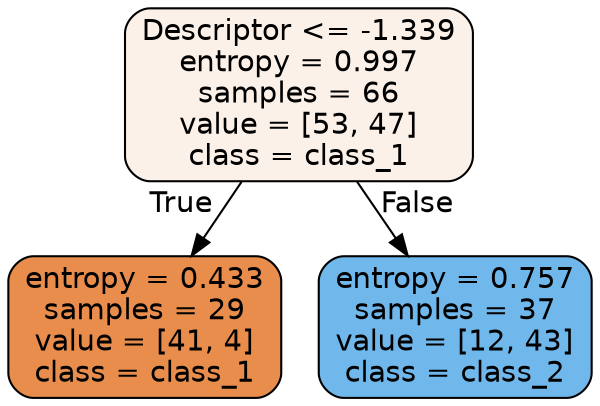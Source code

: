 digraph Tree {
node [shape=box, style="filled, rounded", color="black", fontname="helvetica"] ;
edge [fontname="helvetica"] ;
0 [label="Descriptor <= -1.339\nentropy = 0.997\nsamples = 66\nvalue = [53, 47]\nclass = class_1", fillcolor="#fcf1e9"] ;
1 [label="entropy = 0.433\nsamples = 29\nvalue = [41, 4]\nclass = class_1", fillcolor="#e88d4c"] ;
0 -> 1 [labeldistance=2.5, labelangle=45, headlabel="True"] ;
2 [label="entropy = 0.757\nsamples = 37\nvalue = [12, 43]\nclass = class_2", fillcolor="#70b8ec"] ;
0 -> 2 [labeldistance=2.5, labelangle=-45, headlabel="False"] ;
}